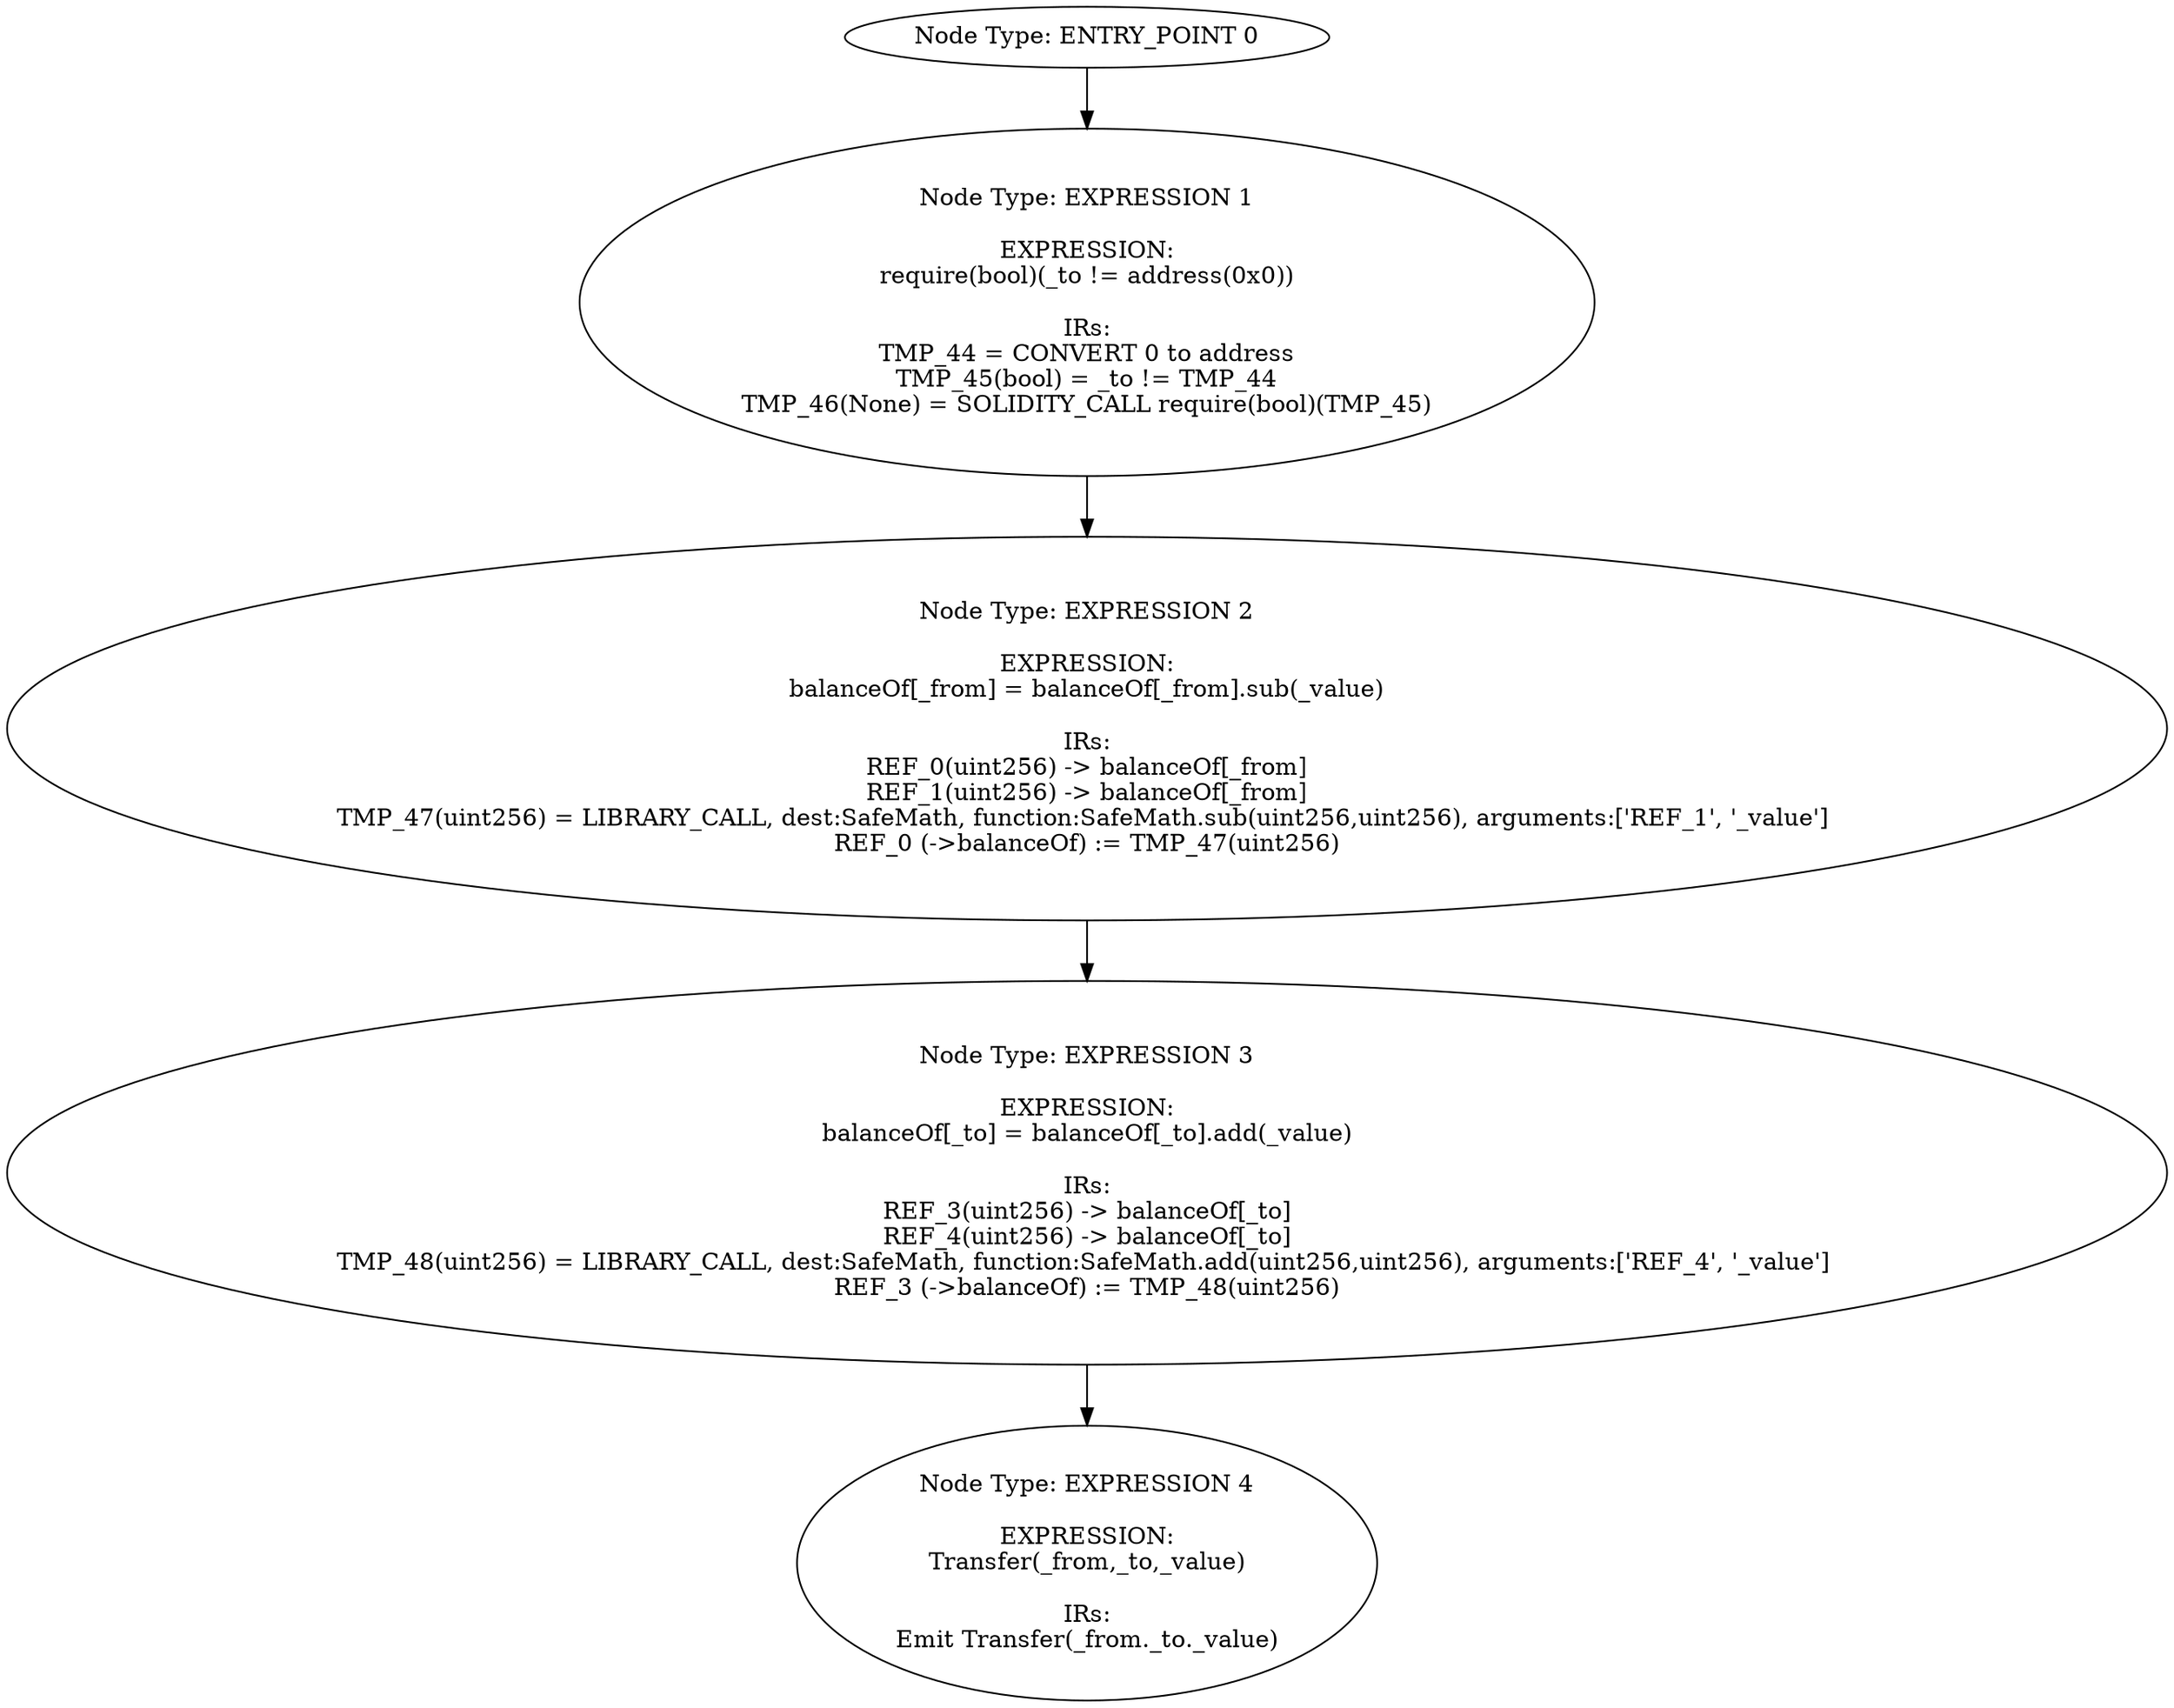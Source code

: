 digraph{
0[label="Node Type: ENTRY_POINT 0
"];
0->1;
1[label="Node Type: EXPRESSION 1

EXPRESSION:
require(bool)(_to != address(0x0))

IRs:
TMP_44 = CONVERT 0 to address
TMP_45(bool) = _to != TMP_44
TMP_46(None) = SOLIDITY_CALL require(bool)(TMP_45)"];
1->2;
2[label="Node Type: EXPRESSION 2

EXPRESSION:
balanceOf[_from] = balanceOf[_from].sub(_value)

IRs:
REF_0(uint256) -> balanceOf[_from]
REF_1(uint256) -> balanceOf[_from]
TMP_47(uint256) = LIBRARY_CALL, dest:SafeMath, function:SafeMath.sub(uint256,uint256), arguments:['REF_1', '_value'] 
REF_0 (->balanceOf) := TMP_47(uint256)"];
2->3;
3[label="Node Type: EXPRESSION 3

EXPRESSION:
balanceOf[_to] = balanceOf[_to].add(_value)

IRs:
REF_3(uint256) -> balanceOf[_to]
REF_4(uint256) -> balanceOf[_to]
TMP_48(uint256) = LIBRARY_CALL, dest:SafeMath, function:SafeMath.add(uint256,uint256), arguments:['REF_4', '_value'] 
REF_3 (->balanceOf) := TMP_48(uint256)"];
3->4;
4[label="Node Type: EXPRESSION 4

EXPRESSION:
Transfer(_from,_to,_value)

IRs:
Emit Transfer(_from._to._value)"];
}
